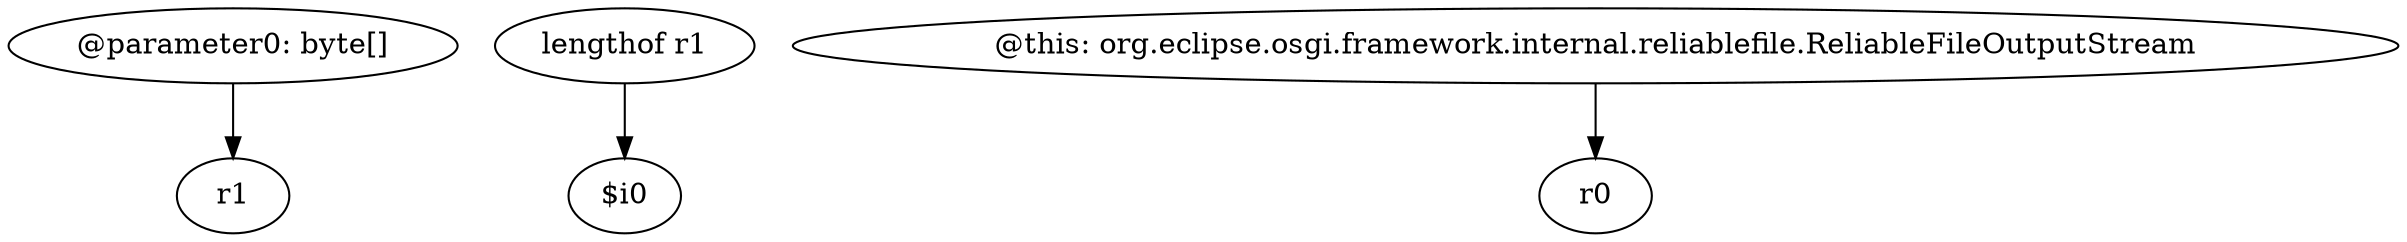 digraph g {
0[label="@parameter0: byte[]"]
1[label="r1"]
0->1[label=""]
2[label="lengthof r1"]
3[label="$i0"]
2->3[label=""]
4[label="@this: org.eclipse.osgi.framework.internal.reliablefile.ReliableFileOutputStream"]
5[label="r0"]
4->5[label=""]
}